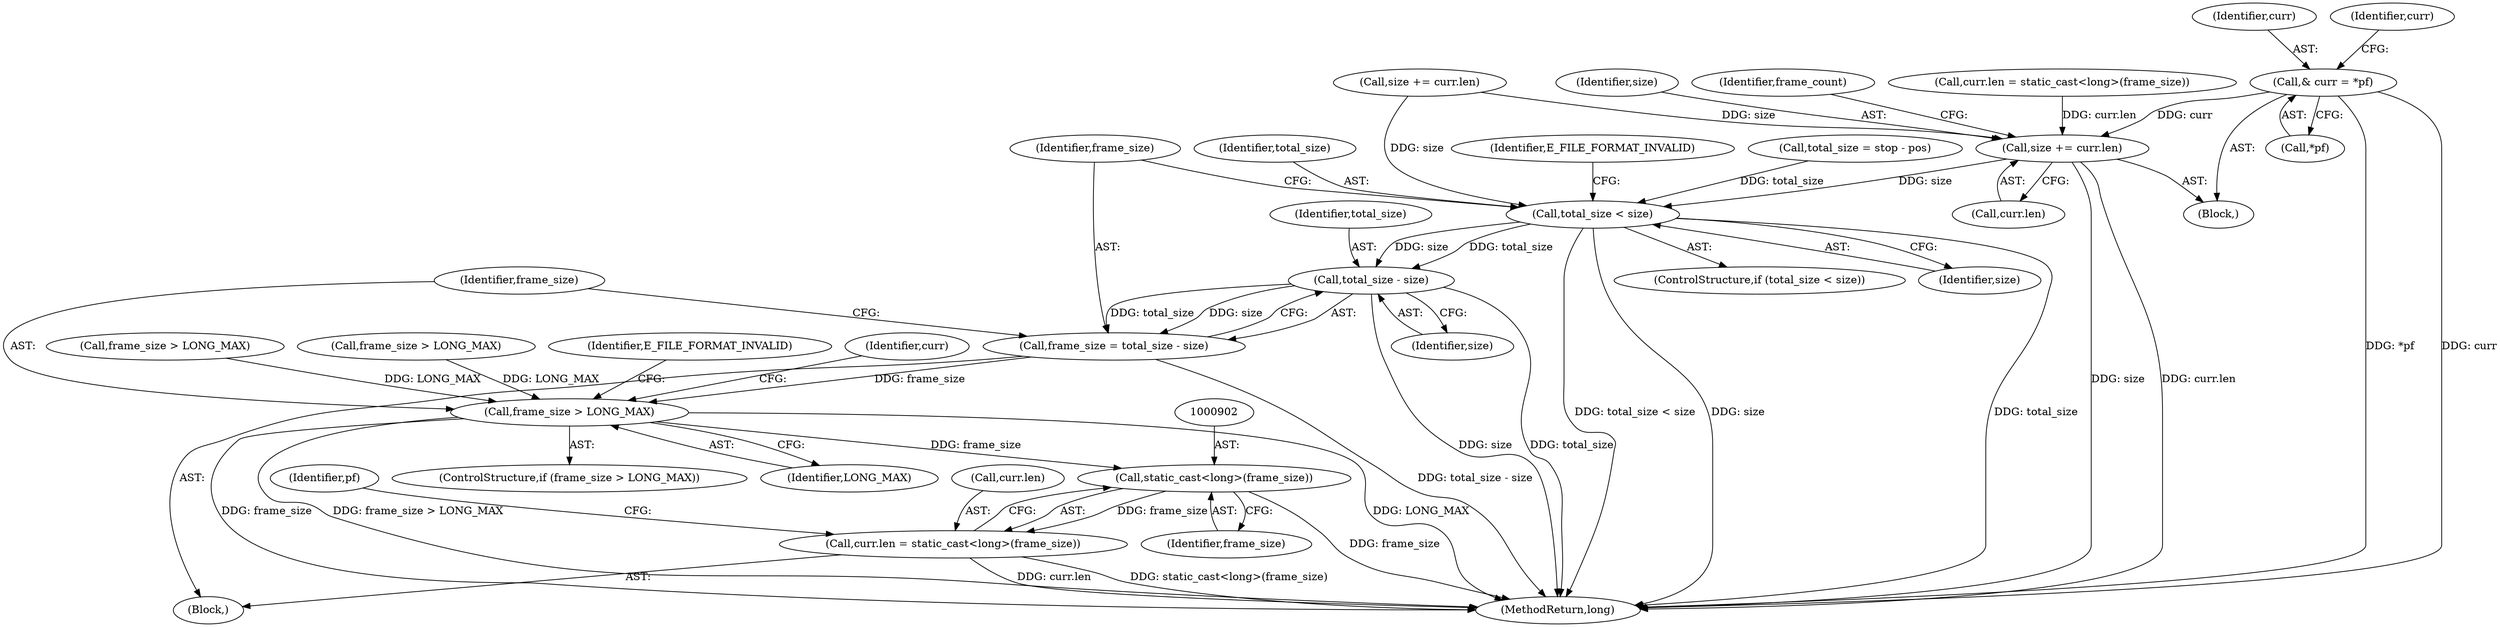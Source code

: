 digraph "0_Android_cc274e2abe8b2a6698a5c47d8aa4bb45f1f9538d_33@pointer" {
"1000745" [label="(Call,& curr = *pf)"];
"1000819" [label="(Call,size += curr.len)"];
"1000881" [label="(Call,total_size < size)"];
"1000888" [label="(Call,total_size - size)"];
"1000886" [label="(Call,frame_size = total_size - size)"];
"1000892" [label="(Call,frame_size > LONG_MAX)"];
"1000901" [label="(Call,static_cast<long>(frame_size))"];
"1000897" [label="(Call,curr.len = static_cast<long>(frame_size))"];
"1000746" [label="(Identifier,curr)"];
"1000882" [label="(Identifier,total_size)"];
"1000819" [label="(Call,size += curr.len)"];
"1000698" [label="(Call,size += curr.len)"];
"1000880" [label="(ControlStructure,if (total_size < size))"];
"1000885" [label="(Identifier,E_FILE_FORMAT_INVALID)"];
"1000747" [label="(Call,*pf)"];
"1000898" [label="(Call,curr.len)"];
"1000881" [label="(Call,total_size < size)"];
"1000889" [label="(Identifier,total_size)"];
"1000890" [label="(Identifier,size)"];
"1000891" [label="(ControlStructure,if (frame_size > LONG_MAX))"];
"1000647" [label="(Call,frame_size > LONG_MAX)"];
"1000751" [label="(Identifier,curr)"];
"1000897" [label="(Call,curr.len = static_cast<long>(frame_size))"];
"1000745" [label="(Call,& curr = *pf)"];
"1000709" [label="(Block,)"];
"1000820" [label="(Identifier,size)"];
"1000894" [label="(Identifier,LONG_MAX)"];
"1000896" [label="(Identifier,E_FILE_FORMAT_INVALID)"];
"1000887" [label="(Identifier,frame_size)"];
"1000905" [label="(Identifier,pf)"];
"1000899" [label="(Identifier,curr)"];
"1000825" [label="(Identifier,frame_count)"];
"1000901" [label="(Call,static_cast<long>(frame_size))"];
"1000893" [label="(Identifier,frame_size)"];
"1000886" [label="(Call,frame_size = total_size - size)"];
"1000826" [label="(Block,)"];
"1000821" [label="(Call,curr.len)"];
"1000807" [label="(Call,frame_size > LONG_MAX)"];
"1000942" [label="(MethodReturn,long)"];
"1000812" [label="(Call,curr.len = static_cast<long>(frame_size))"];
"1000883" [label="(Identifier,size)"];
"1000875" [label="(Call,total_size = stop - pos)"];
"1000888" [label="(Call,total_size - size)"];
"1000892" [label="(Call,frame_size > LONG_MAX)"];
"1000903" [label="(Identifier,frame_size)"];
"1000745" -> "1000709"  [label="AST: "];
"1000745" -> "1000747"  [label="CFG: "];
"1000746" -> "1000745"  [label="AST: "];
"1000747" -> "1000745"  [label="AST: "];
"1000751" -> "1000745"  [label="CFG: "];
"1000745" -> "1000942"  [label="DDG: *pf"];
"1000745" -> "1000942"  [label="DDG: curr"];
"1000745" -> "1000819"  [label="DDG: curr"];
"1000819" -> "1000709"  [label="AST: "];
"1000819" -> "1000821"  [label="CFG: "];
"1000820" -> "1000819"  [label="AST: "];
"1000821" -> "1000819"  [label="AST: "];
"1000825" -> "1000819"  [label="CFG: "];
"1000819" -> "1000942"  [label="DDG: size"];
"1000819" -> "1000942"  [label="DDG: curr.len"];
"1000812" -> "1000819"  [label="DDG: curr.len"];
"1000698" -> "1000819"  [label="DDG: size"];
"1000819" -> "1000881"  [label="DDG: size"];
"1000881" -> "1000880"  [label="AST: "];
"1000881" -> "1000883"  [label="CFG: "];
"1000882" -> "1000881"  [label="AST: "];
"1000883" -> "1000881"  [label="AST: "];
"1000885" -> "1000881"  [label="CFG: "];
"1000887" -> "1000881"  [label="CFG: "];
"1000881" -> "1000942"  [label="DDG: total_size < size"];
"1000881" -> "1000942"  [label="DDG: size"];
"1000881" -> "1000942"  [label="DDG: total_size"];
"1000875" -> "1000881"  [label="DDG: total_size"];
"1000698" -> "1000881"  [label="DDG: size"];
"1000881" -> "1000888"  [label="DDG: total_size"];
"1000881" -> "1000888"  [label="DDG: size"];
"1000888" -> "1000886"  [label="AST: "];
"1000888" -> "1000890"  [label="CFG: "];
"1000889" -> "1000888"  [label="AST: "];
"1000890" -> "1000888"  [label="AST: "];
"1000886" -> "1000888"  [label="CFG: "];
"1000888" -> "1000942"  [label="DDG: size"];
"1000888" -> "1000942"  [label="DDG: total_size"];
"1000888" -> "1000886"  [label="DDG: total_size"];
"1000888" -> "1000886"  [label="DDG: size"];
"1000886" -> "1000826"  [label="AST: "];
"1000887" -> "1000886"  [label="AST: "];
"1000893" -> "1000886"  [label="CFG: "];
"1000886" -> "1000942"  [label="DDG: total_size - size"];
"1000886" -> "1000892"  [label="DDG: frame_size"];
"1000892" -> "1000891"  [label="AST: "];
"1000892" -> "1000894"  [label="CFG: "];
"1000893" -> "1000892"  [label="AST: "];
"1000894" -> "1000892"  [label="AST: "];
"1000896" -> "1000892"  [label="CFG: "];
"1000899" -> "1000892"  [label="CFG: "];
"1000892" -> "1000942"  [label="DDG: frame_size"];
"1000892" -> "1000942"  [label="DDG: frame_size > LONG_MAX"];
"1000892" -> "1000942"  [label="DDG: LONG_MAX"];
"1000807" -> "1000892"  [label="DDG: LONG_MAX"];
"1000647" -> "1000892"  [label="DDG: LONG_MAX"];
"1000892" -> "1000901"  [label="DDG: frame_size"];
"1000901" -> "1000897"  [label="AST: "];
"1000901" -> "1000903"  [label="CFG: "];
"1000902" -> "1000901"  [label="AST: "];
"1000903" -> "1000901"  [label="AST: "];
"1000897" -> "1000901"  [label="CFG: "];
"1000901" -> "1000942"  [label="DDG: frame_size"];
"1000901" -> "1000897"  [label="DDG: frame_size"];
"1000897" -> "1000826"  [label="AST: "];
"1000898" -> "1000897"  [label="AST: "];
"1000905" -> "1000897"  [label="CFG: "];
"1000897" -> "1000942"  [label="DDG: curr.len"];
"1000897" -> "1000942"  [label="DDG: static_cast<long>(frame_size)"];
}
